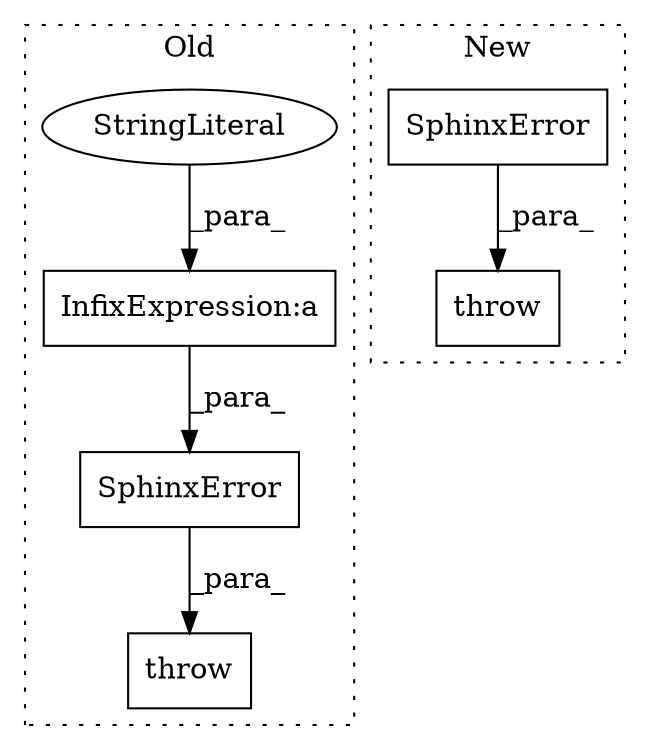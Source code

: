 digraph G {
subgraph cluster0 {
1 [label="SphinxError" a="32" s="665,758" l="12,2" shape="box"];
3 [label="InfixExpression:a" a="27" s="730" l="10" shape="box"];
5 [label="throw" a="53" s="659" l="6" shape="box"];
6 [label="StringLiteral" a="45" s="677" l="53" shape="ellipse"];
label = "Old";
style="dotted";
}
subgraph cluster1 {
2 [label="throw" a="53" s="885" l="6" shape="box"];
4 [label="SphinxError" a="32" s="891" l="13" shape="box"];
label = "New";
style="dotted";
}
1 -> 5 [label="_para_"];
3 -> 1 [label="_para_"];
4 -> 2 [label="_para_"];
6 -> 3 [label="_para_"];
}